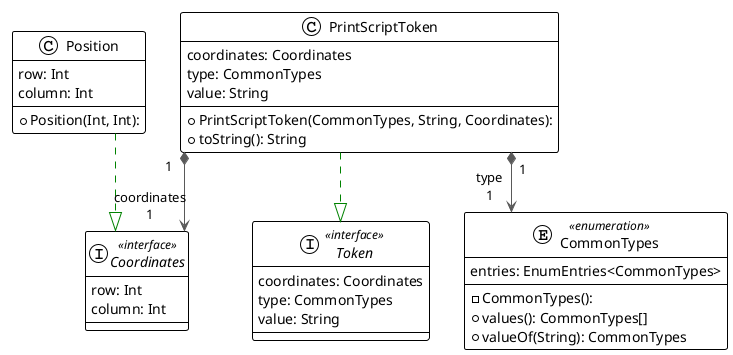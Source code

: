 @startuml

!theme plain
top to bottom direction
skinparam linetype ortho

interface Coordinates << interface >> {
   row: Int
   column: Int
}
class Position {
  + Position(Int, Int): 
   row: Int
   column: Int
}
class PrintScriptToken {
  + PrintScriptToken(CommonTypes, String, Coordinates):
  + toString(): String
   coordinates: Coordinates
   type: CommonTypes
   value: String
}
interface Token << interface >> {
   coordinates: Coordinates
   type: CommonTypes
   value: String
}
enum CommonTypes << enumeration >> {
  - CommonTypes():
  + values(): CommonTypes[]
  + valueOf(String): CommonTypes
   entries: EnumEntries<CommonTypes>
}

Position          -[#008200,dashed]-^  Coordinates      
PrintScriptToken "1" *-[#595959,plain]-> "coordinates\n1" Coordinates      
PrintScriptToken  -[#008200,dashed]-^  Token            
PrintScriptToken "1" *-[#595959,plain]-> "type\n1" CommonTypes
@enduml
